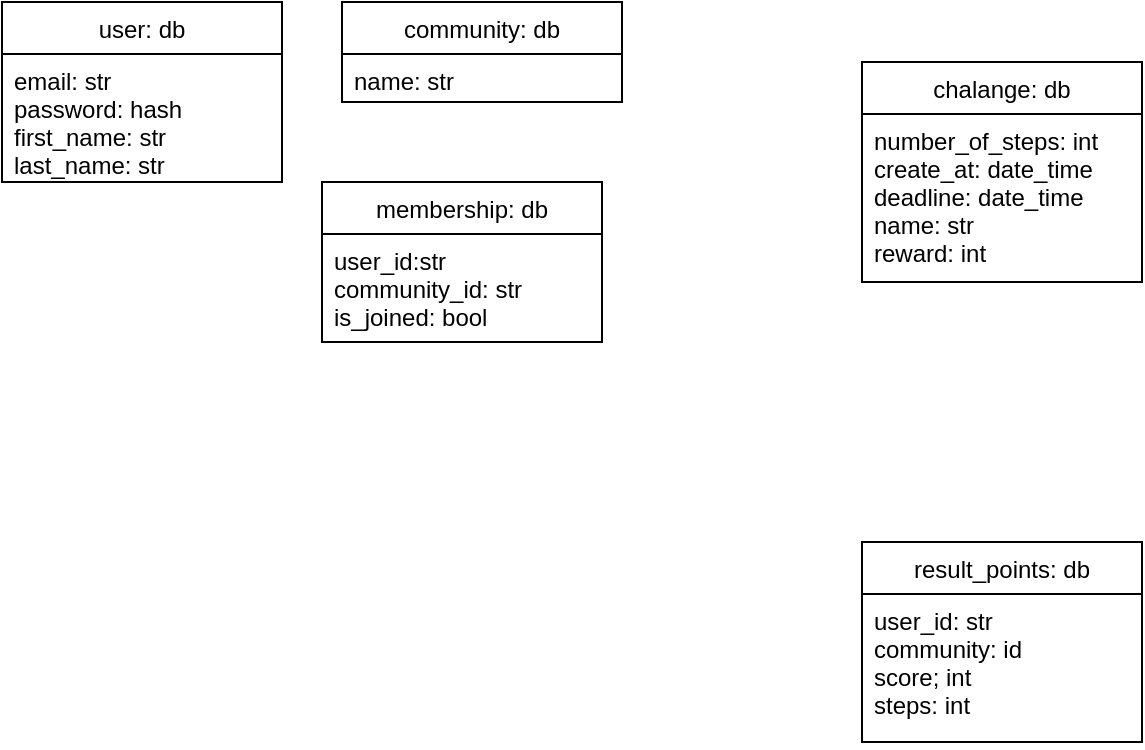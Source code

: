 <mxfile version="13.6.6" type="github">
  <diagram id="CE0fjsKFniwbX-WwhrP7" name="Page-1">
    <mxGraphModel dx="1422" dy="806" grid="1" gridSize="10" guides="1" tooltips="1" connect="1" arrows="1" fold="1" page="1" pageScale="1" pageWidth="1169" pageHeight="827" math="0" shadow="0">
      <root>
        <mxCell id="0" />
        <mxCell id="1" parent="0" />
        <mxCell id="0hAFBkoV9jaoluaaZlGL-1" value="user: db" style="swimlane;fontStyle=0;childLayout=stackLayout;horizontal=1;startSize=26;fillColor=none;horizontalStack=0;resizeParent=1;resizeParentMax=0;resizeLast=0;collapsible=1;marginBottom=0;" parent="1" vertex="1">
          <mxGeometry x="100" y="40" width="140" height="90" as="geometry" />
        </mxCell>
        <mxCell id="0hAFBkoV9jaoluaaZlGL-2" value="email: str&#xa;password: hash&#xa;first_name: str&#xa;last_name: str&#xa;" style="text;strokeColor=none;fillColor=none;align=left;verticalAlign=top;spacingLeft=4;spacingRight=4;overflow=hidden;rotatable=0;points=[[0,0.5],[1,0.5]];portConstraint=eastwest;" parent="0hAFBkoV9jaoluaaZlGL-1" vertex="1">
          <mxGeometry y="26" width="140" height="64" as="geometry" />
        </mxCell>
        <mxCell id="0hAFBkoV9jaoluaaZlGL-10" value="membership: db" style="swimlane;fontStyle=0;childLayout=stackLayout;horizontal=1;startSize=26;fillColor=none;horizontalStack=0;resizeParent=1;resizeParentMax=0;resizeLast=0;collapsible=1;marginBottom=0;" parent="1" vertex="1">
          <mxGeometry x="260" y="130" width="140" height="80" as="geometry" />
        </mxCell>
        <mxCell id="0hAFBkoV9jaoluaaZlGL-11" value="user_id:str&#xa;community_id: str&#xa;is_joined: bool" style="text;strokeColor=none;fillColor=none;align=left;verticalAlign=top;spacingLeft=4;spacingRight=4;overflow=hidden;rotatable=0;points=[[0,0.5],[1,0.5]];portConstraint=eastwest;" parent="0hAFBkoV9jaoluaaZlGL-10" vertex="1">
          <mxGeometry y="26" width="140" height="54" as="geometry" />
        </mxCell>
        <mxCell id="0hAFBkoV9jaoluaaZlGL-5" value="community: db" style="swimlane;fontStyle=0;childLayout=stackLayout;horizontal=1;startSize=26;fillColor=none;horizontalStack=0;resizeParent=1;resizeParentMax=0;resizeLast=0;collapsible=1;marginBottom=0;" parent="1" vertex="1">
          <mxGeometry x="270" y="40" width="140" height="50" as="geometry" />
        </mxCell>
        <mxCell id="0hAFBkoV9jaoluaaZlGL-6" value="name: str&#xa;" style="text;strokeColor=none;fillColor=none;align=left;verticalAlign=top;spacingLeft=4;spacingRight=4;overflow=hidden;rotatable=0;points=[[0,0.5],[1,0.5]];portConstraint=eastwest;" parent="0hAFBkoV9jaoluaaZlGL-5" vertex="1">
          <mxGeometry y="26" width="140" height="24" as="geometry" />
        </mxCell>
        <mxCell id="LGmJAGL05ej20YnwsvgD-1" value="chalange: db" style="swimlane;fontStyle=0;childLayout=stackLayout;horizontal=1;startSize=26;fillColor=none;horizontalStack=0;resizeParent=1;resizeParentMax=0;resizeLast=0;collapsible=1;marginBottom=0;" vertex="1" parent="1">
          <mxGeometry x="530" y="70" width="140" height="110" as="geometry" />
        </mxCell>
        <mxCell id="LGmJAGL05ej20YnwsvgD-2" value="number_of_steps: int&#xa;create_at: date_time&#xa;deadline: date_time&#xa;name: str&#xa;reward: int" style="text;strokeColor=none;fillColor=none;align=left;verticalAlign=top;spacingLeft=4;spacingRight=4;overflow=hidden;rotatable=0;points=[[0,0.5],[1,0.5]];portConstraint=eastwest;" vertex="1" parent="LGmJAGL05ej20YnwsvgD-1">
          <mxGeometry y="26" width="140" height="84" as="geometry" />
        </mxCell>
        <mxCell id="LGmJAGL05ej20YnwsvgD-9" value="result_points: db" style="swimlane;fontStyle=0;childLayout=stackLayout;horizontal=1;startSize=26;fillColor=none;horizontalStack=0;resizeParent=1;resizeParentMax=0;resizeLast=0;collapsible=1;marginBottom=0;" vertex="1" parent="1">
          <mxGeometry x="530" y="310" width="140" height="100" as="geometry" />
        </mxCell>
        <mxCell id="LGmJAGL05ej20YnwsvgD-10" value="user_id: str&#xa;community: id&#xa;score; int&#xa;steps: int" style="text;strokeColor=none;fillColor=none;align=left;verticalAlign=top;spacingLeft=4;spacingRight=4;overflow=hidden;rotatable=0;points=[[0,0.5],[1,0.5]];portConstraint=eastwest;" vertex="1" parent="LGmJAGL05ej20YnwsvgD-9">
          <mxGeometry y="26" width="140" height="74" as="geometry" />
        </mxCell>
      </root>
    </mxGraphModel>
  </diagram>
</mxfile>
